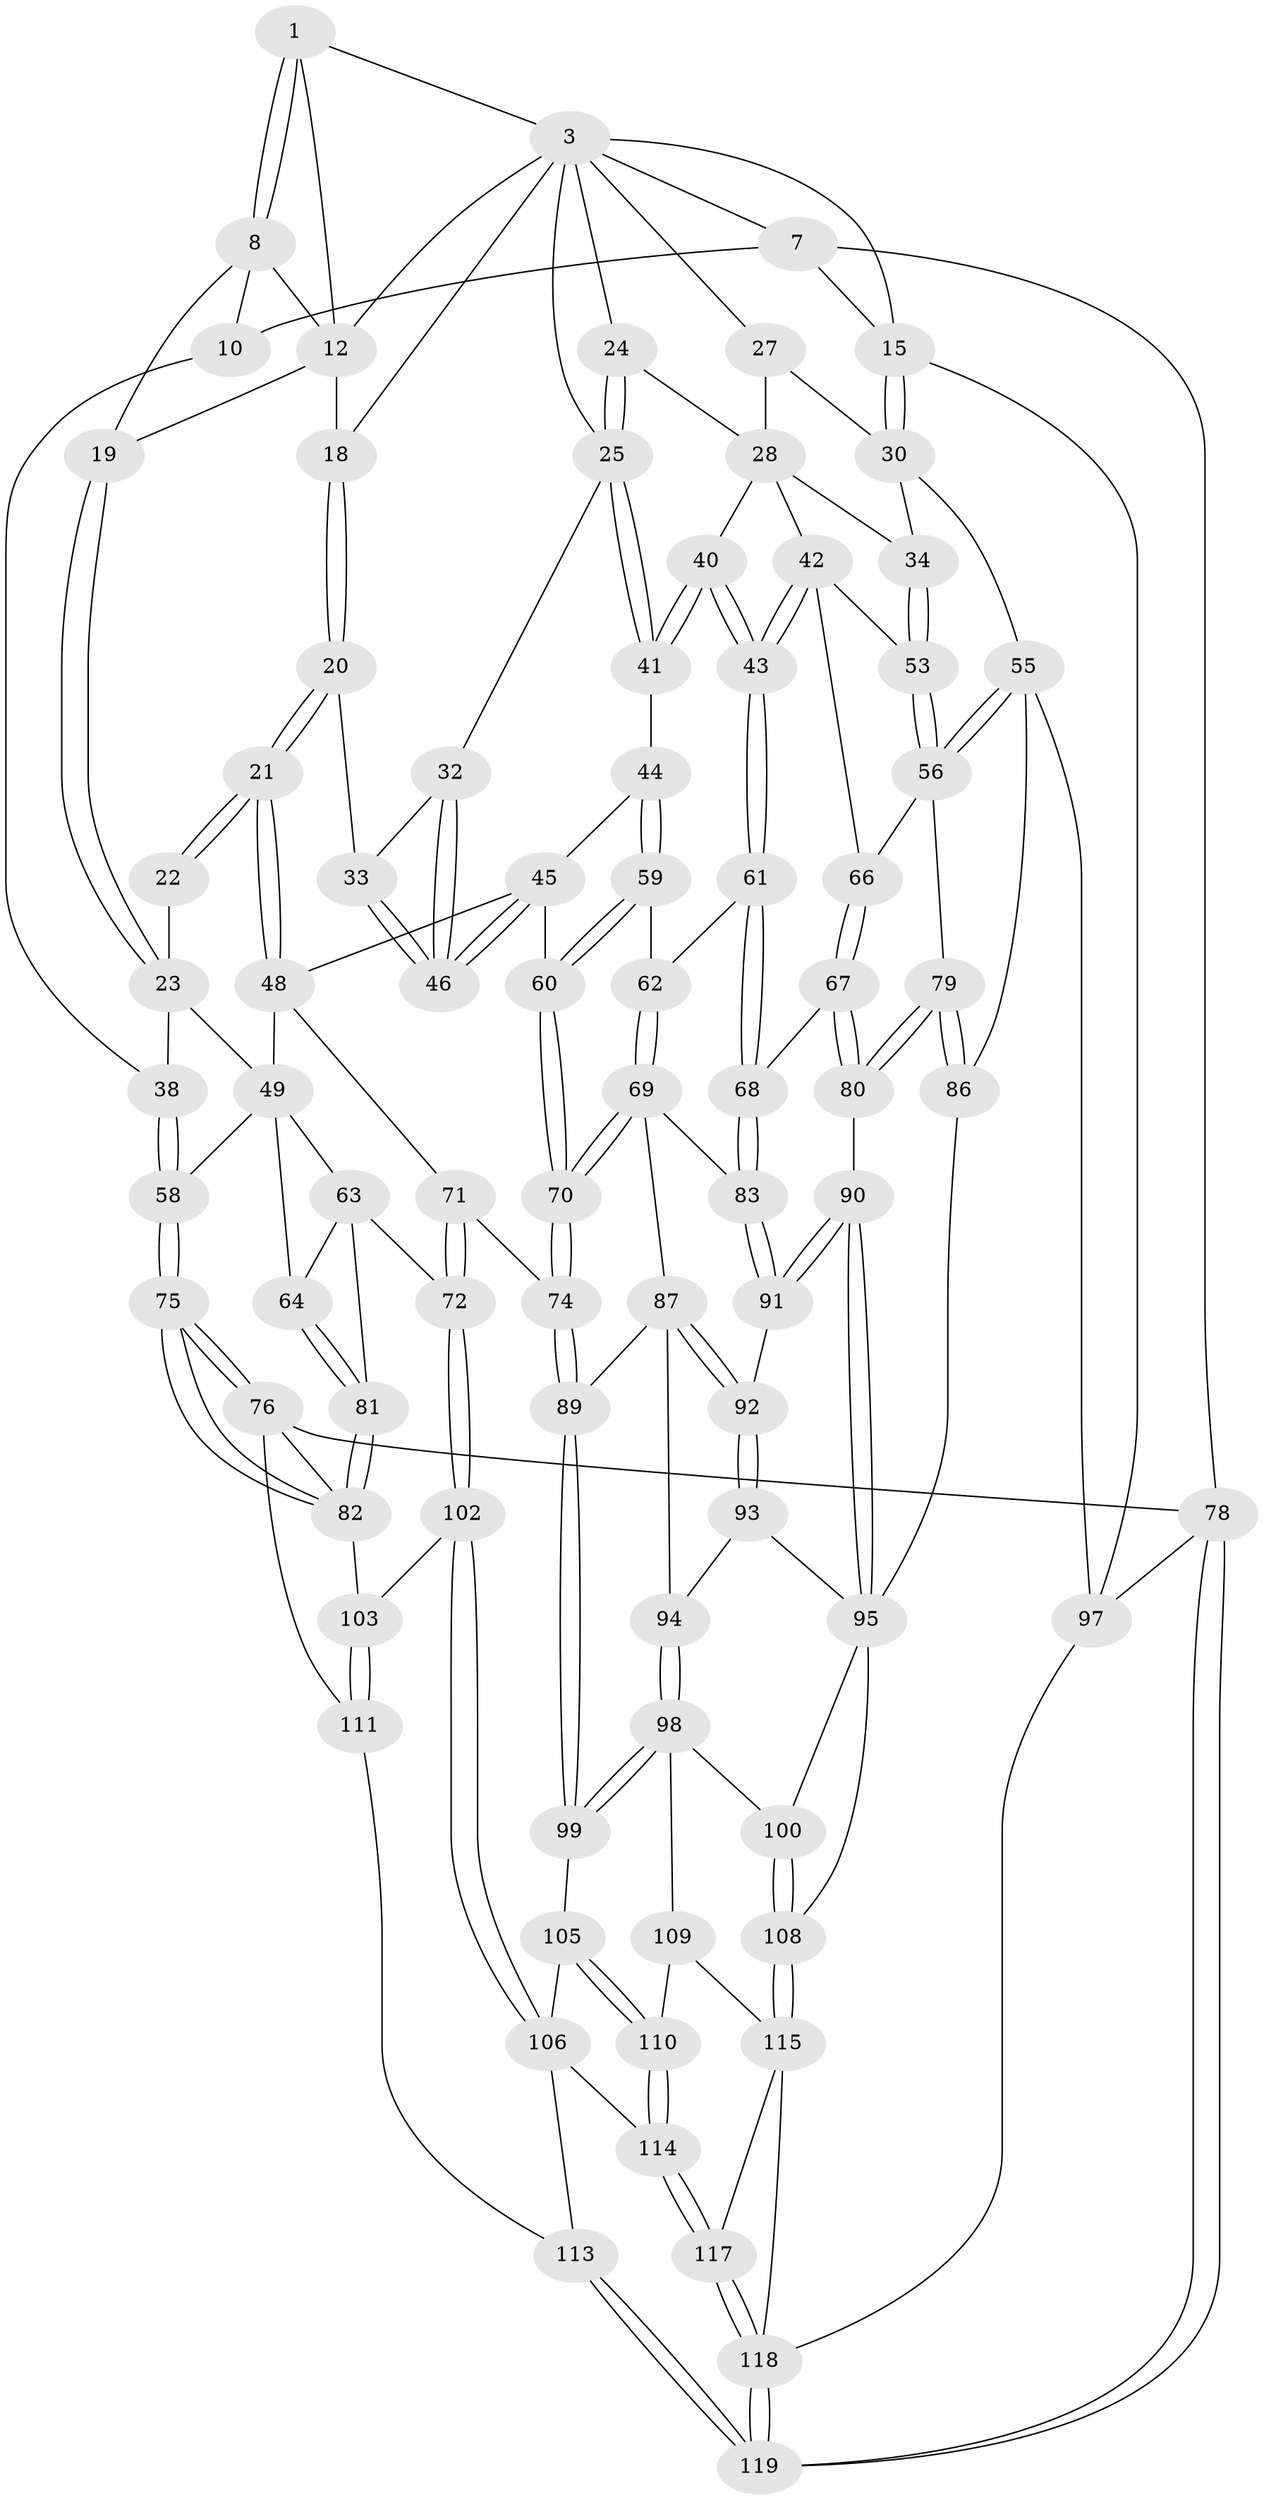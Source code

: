 // original degree distribution, {3: 0.016666666666666666, 4: 0.225, 5: 0.55, 6: 0.20833333333333334}
// Generated by graph-tools (version 1.1) at 2025/21/03/04/25 18:21:41]
// undirected, 84 vertices, 202 edges
graph export_dot {
graph [start="1"]
  node [color=gray90,style=filled];
  1 [pos="+0.3134655091943224+0",super="+2"];
  3 [pos="+0.4910074256049734+0.13704389692882007",super="+16+4"];
  7 [pos="+0.2982227059569306+0",super="+11"];
  8 [pos="+0.24164602689477474+0.1458591592697981",super="+9"];
  10 [pos="+0+0"];
  12 [pos="+0.33940276278487685+0.16557957299563317",super="+13"];
  15 [pos="+1+0"];
  18 [pos="+0.3606339288989187+0.2988081407869017"];
  19 [pos="+0.18573433556819363+0.26361079297392187"];
  20 [pos="+0.35362440452465943+0.3199148614106598"];
  21 [pos="+0.3062145963784123+0.37367397433149496"];
  22 [pos="+0.18946895321617346+0.2771344820012321"];
  23 [pos="+0.18495835334259508+0.2713626796378017",super="+36"];
  24 [pos="+0.6091702566265335+0.2660214786114253"];
  25 [pos="+0.5873973004116667+0.3026978672562035",super="+26"];
  27 [pos="+0.7782475685068164+0.21233058028251536"];
  28 [pos="+0.7781491162838039+0.23590925739493443",super="+35+29"];
  30 [pos="+1+0.26328039051316887",super="+31"];
  32 [pos="+0.4978777967084234+0.33283879114819453"];
  33 [pos="+0.3859974394226413+0.3290175144534179"];
  34 [pos="+0.8710382809668804+0.36928774902763833"];
  38 [pos="+0+0.25795226421835893"];
  40 [pos="+0.6699363668108992+0.43224600790567835"];
  41 [pos="+0.6324186291411595+0.4165858728084595"];
  42 [pos="+0.7516581588687713+0.4500725601208597",super="+54"];
  43 [pos="+0.6958445187527812+0.4579126599656943"];
  44 [pos="+0.627006551055335+0.4186086463890581"];
  45 [pos="+0.48583701354048187+0.4125177652533215",super="+47"];
  46 [pos="+0.48495144740182267+0.40182454669898043"];
  48 [pos="+0.3051238543774042+0.4226771913119067",super="+51"];
  49 [pos="+0.16337963303081404+0.453421728695231",super="+50+52"];
  53 [pos="+0.8990424705320944+0.44241021632274075"];
  55 [pos="+1+0.5199273602419032",super="+85"];
  56 [pos="+1+0.5190523734466056",super="+65"];
  58 [pos="+0+0.48880091163583445"];
  59 [pos="+0.5362342045697126+0.5114076070901323"];
  60 [pos="+0.4437063265348626+0.5452677917259897"];
  61 [pos="+0.6801919927222645+0.5503454098314904"];
  62 [pos="+0.6087623650324034+0.5495730660593333"];
  63 [pos="+0.10764149265111853+0.5356733876603115",super="+73"];
  64 [pos="+0.05739444500117044+0.5472485468609392"];
  66 [pos="+0.8451277075567439+0.5482528025404347"];
  67 [pos="+0.7795836272926908+0.6108967561990588"];
  68 [pos="+0.6859551544922478+0.5775585200715229"];
  69 [pos="+0.5339390950792603+0.5999053172710289",super="+84"];
  70 [pos="+0.44352887677377456+0.5723193033632477"];
  71 [pos="+0.2716244004878873+0.6676632865962888"];
  72 [pos="+0.22273519061897423+0.7028353020810711"];
  74 [pos="+0.3954614539794657+0.6730052020923168"];
  75 [pos="+0+0.9110169637294503"];
  76 [pos="+0+1",super="+77"];
  78 [pos="+0+1"];
  79 [pos="+0.8539140345178768+0.7446211265676613"];
  80 [pos="+0.8273569751580493+0.7266433705702796"];
  81 [pos="+0.07116445336119243+0.711331458990474"];
  82 [pos="+0.00270330086050751+0.7685942807977031",super="+104"];
  83 [pos="+0.6819399254536767+0.5854308217532748"];
  86 [pos="+0.9268779170944683+0.8422945578341634"];
  87 [pos="+0.5741119949401078+0.6370670860174745",super="+88"];
  89 [pos="+0.42060748672101106+0.7173364659291012"];
  90 [pos="+0.7845834994934285+0.7246934586567763"];
  91 [pos="+0.6723431881625082+0.6887918475944569"];
  92 [pos="+0.6713678004745067+0.6897084917113216"];
  93 [pos="+0.6361866150082662+0.7319526989451797"];
  94 [pos="+0.6098170370198353+0.7228525828794936"];
  95 [pos="+0.6721198184280851+0.7974099339212815",super="+96+107"];
  97 [pos="+1+1"];
  98 [pos="+0.4635273285874949+0.7978559458264969",super="+101"];
  99 [pos="+0.43443841149931667+0.7757574118592131"];
  100 [pos="+0.5237880260860096+0.8553329160827176"];
  102 [pos="+0.22433602173572284+0.8085773238053494"];
  103 [pos="+0.1839008222390502+0.8402643334514326"];
  105 [pos="+0.41980342749509014+0.7900009828896244"];
  106 [pos="+0.3004357991666158+0.8679945095142154",super="+112"];
  108 [pos="+0.6305717124598905+0.9485539806240968"];
  109 [pos="+0.4619193419382382+0.9332532950864248"];
  110 [pos="+0.3946962074203785+0.923339718216854"];
  111 [pos="+0.16239327892143018+0.9086113223362187"];
  113 [pos="+0.22402519592158177+0.9692613930566593"];
  114 [pos="+0.34789825652234657+0.9504143544300759"];
  115 [pos="+0.6344797072859398+1",super="+116"];
  117 [pos="+0.3864440781284831+1"];
  118 [pos="+0.3821267906904844+1",super="+120"];
  119 [pos="+0.1800333825881915+1"];
  1 -- 8;
  1 -- 8;
  1 -- 3;
  1 -- 12;
  3 -- 18;
  3 -- 12;
  3 -- 7;
  3 -- 24;
  3 -- 27;
  3 -- 15;
  3 -- 25;
  7 -- 10;
  7 -- 15;
  7 -- 78;
  8 -- 10;
  8 -- 19;
  8 -- 12;
  10 -- 38;
  12 -- 18;
  12 -- 19;
  15 -- 30;
  15 -- 30;
  15 -- 97;
  18 -- 20;
  18 -- 20;
  19 -- 23;
  19 -- 23;
  20 -- 21;
  20 -- 21;
  20 -- 33;
  21 -- 22;
  21 -- 22;
  21 -- 48;
  21 -- 48;
  22 -- 23 [weight=2];
  23 -- 38;
  23 -- 49 [weight=2];
  24 -- 25;
  24 -- 25;
  24 -- 28;
  25 -- 41;
  25 -- 41;
  25 -- 32;
  27 -- 28;
  27 -- 30;
  28 -- 34;
  28 -- 42;
  28 -- 40;
  30 -- 55;
  30 -- 34;
  32 -- 33;
  32 -- 46;
  32 -- 46;
  33 -- 46;
  33 -- 46;
  34 -- 53;
  34 -- 53;
  38 -- 58;
  38 -- 58;
  40 -- 41;
  40 -- 41;
  40 -- 43;
  40 -- 43;
  41 -- 44;
  42 -- 43;
  42 -- 43;
  42 -- 66;
  42 -- 53;
  43 -- 61;
  43 -- 61;
  44 -- 45;
  44 -- 59;
  44 -- 59;
  45 -- 46;
  45 -- 46;
  45 -- 48;
  45 -- 60;
  48 -- 71;
  48 -- 49;
  49 -- 64;
  49 -- 58;
  49 -- 63;
  53 -- 56;
  53 -- 56;
  55 -- 56;
  55 -- 56;
  55 -- 97;
  55 -- 86;
  56 -- 66;
  56 -- 79;
  58 -- 75;
  58 -- 75;
  59 -- 60;
  59 -- 60;
  59 -- 62;
  60 -- 70;
  60 -- 70;
  61 -- 62;
  61 -- 68;
  61 -- 68;
  62 -- 69;
  62 -- 69;
  63 -- 64;
  63 -- 72;
  63 -- 81;
  64 -- 81;
  64 -- 81;
  66 -- 67;
  66 -- 67;
  67 -- 68;
  67 -- 80;
  67 -- 80;
  68 -- 83;
  68 -- 83;
  69 -- 70;
  69 -- 70;
  69 -- 83;
  69 -- 87;
  70 -- 74;
  70 -- 74;
  71 -- 72;
  71 -- 72;
  71 -- 74;
  72 -- 102;
  72 -- 102;
  74 -- 89;
  74 -- 89;
  75 -- 76;
  75 -- 76;
  75 -- 82;
  75 -- 82;
  76 -- 78;
  76 -- 111;
  76 -- 82;
  78 -- 119;
  78 -- 119;
  78 -- 97;
  79 -- 80;
  79 -- 80;
  79 -- 86;
  79 -- 86;
  80 -- 90;
  81 -- 82;
  81 -- 82;
  82 -- 103;
  83 -- 91;
  83 -- 91;
  86 -- 95;
  87 -- 92;
  87 -- 92;
  87 -- 89;
  87 -- 94;
  89 -- 99;
  89 -- 99;
  90 -- 91;
  90 -- 91;
  90 -- 95;
  90 -- 95;
  91 -- 92;
  92 -- 93;
  92 -- 93;
  93 -- 94;
  93 -- 95;
  94 -- 98;
  94 -- 98;
  95 -- 100;
  95 -- 108;
  97 -- 118;
  98 -- 99;
  98 -- 99;
  98 -- 100;
  98 -- 109;
  99 -- 105;
  100 -- 108;
  100 -- 108;
  102 -- 103;
  102 -- 106;
  102 -- 106;
  103 -- 111;
  103 -- 111;
  105 -- 106;
  105 -- 110;
  105 -- 110;
  106 -- 113;
  106 -- 114;
  108 -- 115;
  108 -- 115;
  109 -- 110;
  109 -- 115;
  110 -- 114;
  110 -- 114;
  111 -- 113;
  113 -- 119;
  113 -- 119;
  114 -- 117;
  114 -- 117;
  115 -- 117;
  115 -- 118;
  117 -- 118;
  117 -- 118;
  118 -- 119;
  118 -- 119;
}
